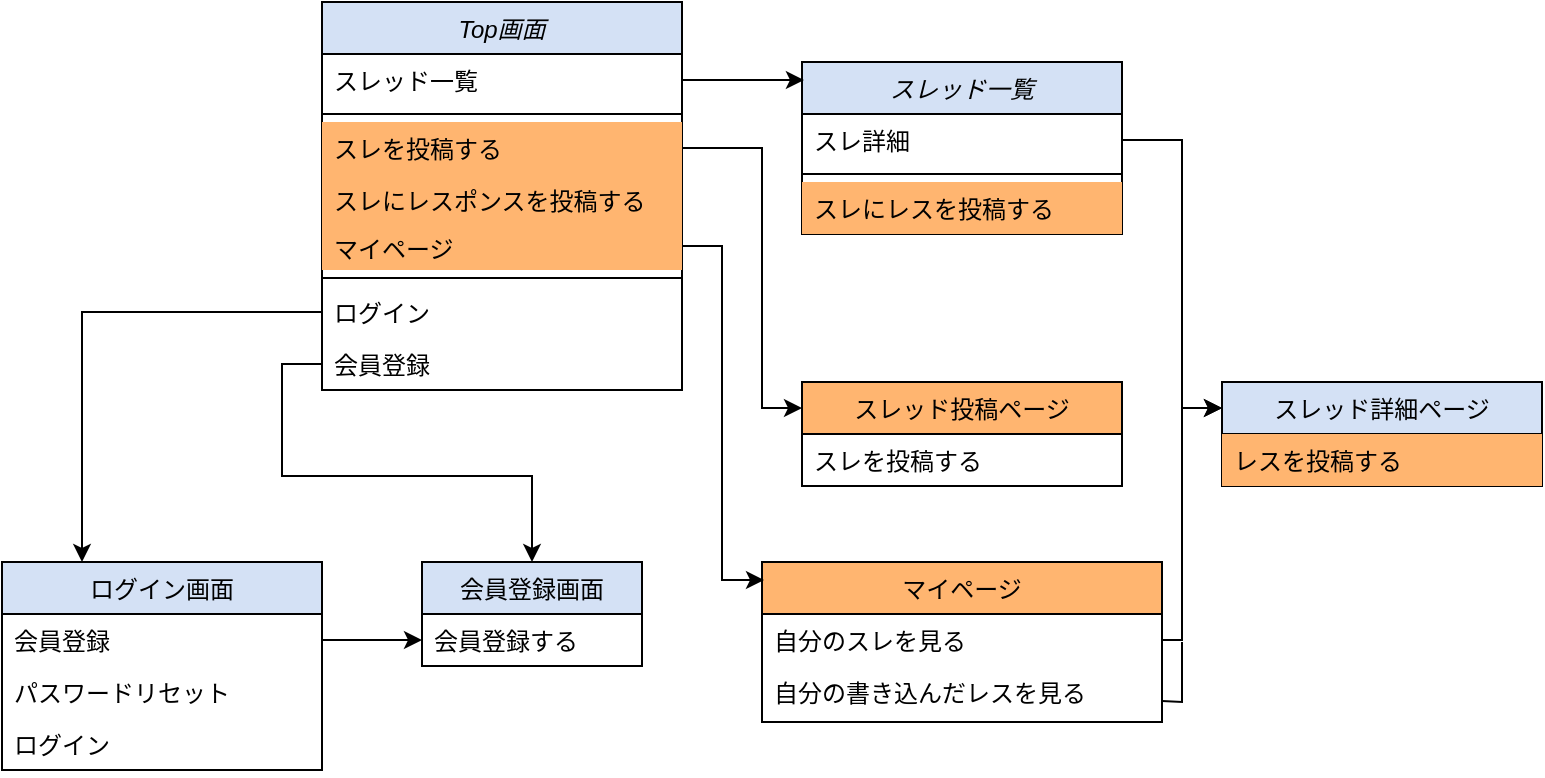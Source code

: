 <mxfile version="21.4.0" type="github">
  <diagram id="C5RBs43oDa-KdzZeNtuy" name="Page-1">
    <mxGraphModel dx="1034" dy="484" grid="1" gridSize="10" guides="1" tooltips="1" connect="1" arrows="1" fold="1" page="1" pageScale="1" pageWidth="827" pageHeight="1169" math="0" shadow="0">
      <root>
        <mxCell id="WIyWlLk6GJQsqaUBKTNV-0" />
        <mxCell id="WIyWlLk6GJQsqaUBKTNV-1" parent="WIyWlLk6GJQsqaUBKTNV-0" />
        <mxCell id="bl8yfyfB_bJRX0V0p2GD-0" value="Top画面" style="swimlane;fontStyle=2;align=center;verticalAlign=top;childLayout=stackLayout;horizontal=1;startSize=26;horizontalStack=0;resizeParent=1;resizeLast=0;collapsible=1;marginBottom=0;rounded=0;shadow=0;strokeWidth=1;fillColor=#D4E1F5;" vertex="1" parent="WIyWlLk6GJQsqaUBKTNV-1">
          <mxGeometry x="200" y="80" width="180" height="194" as="geometry">
            <mxRectangle x="220" y="80" width="160" height="26" as="alternateBounds" />
          </mxGeometry>
        </mxCell>
        <mxCell id="bl8yfyfB_bJRX0V0p2GD-1" value="スレッド一覧" style="text;align=left;verticalAlign=top;spacingLeft=4;spacingRight=4;overflow=hidden;rotatable=0;points=[[0,0.5],[1,0.5]];portConstraint=eastwest;" vertex="1" parent="bl8yfyfB_bJRX0V0p2GD-0">
          <mxGeometry y="26" width="180" height="26" as="geometry" />
        </mxCell>
        <mxCell id="bl8yfyfB_bJRX0V0p2GD-2" value="" style="line;html=1;strokeWidth=1;align=left;verticalAlign=middle;spacingTop=-1;spacingLeft=3;spacingRight=3;rotatable=0;labelPosition=right;points=[];portConstraint=eastwest;" vertex="1" parent="bl8yfyfB_bJRX0V0p2GD-0">
          <mxGeometry y="52" width="180" height="8" as="geometry" />
        </mxCell>
        <mxCell id="bl8yfyfB_bJRX0V0p2GD-3" value="スレを投稿する" style="text;align=left;verticalAlign=top;spacingLeft=4;spacingRight=4;overflow=hidden;rotatable=0;points=[[0,0.5],[1,0.5]];portConstraint=eastwest;fillColor=#FFB570;" vertex="1" parent="bl8yfyfB_bJRX0V0p2GD-0">
          <mxGeometry y="60" width="180" height="26" as="geometry" />
        </mxCell>
        <mxCell id="bl8yfyfB_bJRX0V0p2GD-4" value="スレにレスポンスを投稿する" style="text;align=left;verticalAlign=top;spacingLeft=4;spacingRight=4;overflow=hidden;rotatable=0;points=[[0,0.5],[1,0.5]];portConstraint=eastwest;rounded=0;shadow=0;html=0;fillColor=#FFB570;" vertex="1" parent="bl8yfyfB_bJRX0V0p2GD-0">
          <mxGeometry y="86" width="180" height="24" as="geometry" />
        </mxCell>
        <mxCell id="bl8yfyfB_bJRX0V0p2GD-5" value="マイページ" style="text;align=left;verticalAlign=top;spacingLeft=4;spacingRight=4;overflow=hidden;rotatable=0;points=[[0,0.5],[1,0.5]];portConstraint=eastwest;rounded=0;shadow=0;html=0;fillColor=#FFB570;" vertex="1" parent="bl8yfyfB_bJRX0V0p2GD-0">
          <mxGeometry y="110" width="180" height="24" as="geometry" />
        </mxCell>
        <mxCell id="bl8yfyfB_bJRX0V0p2GD-6" value="" style="line;html=1;strokeWidth=1;align=left;verticalAlign=middle;spacingTop=-1;spacingLeft=3;spacingRight=3;rotatable=0;labelPosition=right;points=[];portConstraint=eastwest;" vertex="1" parent="bl8yfyfB_bJRX0V0p2GD-0">
          <mxGeometry y="134" width="180" height="8" as="geometry" />
        </mxCell>
        <mxCell id="bl8yfyfB_bJRX0V0p2GD-7" value="ログイン" style="text;align=left;verticalAlign=top;spacingLeft=4;spacingRight=4;overflow=hidden;rotatable=0;points=[[0,0.5],[1,0.5]];portConstraint=eastwest;" vertex="1" parent="bl8yfyfB_bJRX0V0p2GD-0">
          <mxGeometry y="142" width="180" height="26" as="geometry" />
        </mxCell>
        <mxCell id="bl8yfyfB_bJRX0V0p2GD-8" value="会員登録" style="text;align=left;verticalAlign=top;spacingLeft=4;spacingRight=4;overflow=hidden;rotatable=0;points=[[0,0.5],[1,0.5]];portConstraint=eastwest;" vertex="1" parent="bl8yfyfB_bJRX0V0p2GD-0">
          <mxGeometry y="168" width="180" height="26" as="geometry" />
        </mxCell>
        <mxCell id="bl8yfyfB_bJRX0V0p2GD-9" value="ログイン画面" style="swimlane;fontStyle=0;align=center;verticalAlign=top;childLayout=stackLayout;horizontal=1;startSize=26;horizontalStack=0;resizeParent=1;resizeLast=0;collapsible=1;marginBottom=0;rounded=0;shadow=0;strokeWidth=1;fillColor=#D4E1F5;" vertex="1" parent="WIyWlLk6GJQsqaUBKTNV-1">
          <mxGeometry x="40" y="360" width="160" height="104" as="geometry">
            <mxRectangle x="130" y="380" width="160" height="26" as="alternateBounds" />
          </mxGeometry>
        </mxCell>
        <mxCell id="bl8yfyfB_bJRX0V0p2GD-10" value="会員登録" style="text;align=left;verticalAlign=top;spacingLeft=4;spacingRight=4;overflow=hidden;rotatable=0;points=[[0,0.5],[1,0.5]];portConstraint=eastwest;" vertex="1" parent="bl8yfyfB_bJRX0V0p2GD-9">
          <mxGeometry y="26" width="160" height="26" as="geometry" />
        </mxCell>
        <mxCell id="bl8yfyfB_bJRX0V0p2GD-11" value="パスワードリセット" style="text;align=left;verticalAlign=top;spacingLeft=4;spacingRight=4;overflow=hidden;rotatable=0;points=[[0,0.5],[1,0.5]];portConstraint=eastwest;rounded=0;shadow=0;html=0;" vertex="1" parent="bl8yfyfB_bJRX0V0p2GD-9">
          <mxGeometry y="52" width="160" height="26" as="geometry" />
        </mxCell>
        <mxCell id="bl8yfyfB_bJRX0V0p2GD-12" value="ログイン" style="text;align=left;verticalAlign=top;spacingLeft=4;spacingRight=4;overflow=hidden;rotatable=0;points=[[0,0.5],[1,0.5]];portConstraint=eastwest;rounded=0;shadow=0;html=0;" vertex="1" parent="bl8yfyfB_bJRX0V0p2GD-9">
          <mxGeometry y="78" width="160" height="26" as="geometry" />
        </mxCell>
        <mxCell id="bl8yfyfB_bJRX0V0p2GD-13" value="会員登録画面" style="swimlane;fontStyle=0;align=center;verticalAlign=top;childLayout=stackLayout;horizontal=1;startSize=26;horizontalStack=0;resizeParent=1;resizeLast=0;collapsible=1;marginBottom=0;rounded=0;shadow=0;strokeWidth=1;fillColor=#D4E1F5;" vertex="1" parent="WIyWlLk6GJQsqaUBKTNV-1">
          <mxGeometry x="250" y="360" width="110" height="52" as="geometry">
            <mxRectangle x="340" y="380" width="170" height="26" as="alternateBounds" />
          </mxGeometry>
        </mxCell>
        <mxCell id="bl8yfyfB_bJRX0V0p2GD-14" value="会員登録する" style="text;align=left;verticalAlign=top;spacingLeft=4;spacingRight=4;overflow=hidden;rotatable=0;points=[[0,0.5],[1,0.5]];portConstraint=eastwest;" vertex="1" parent="bl8yfyfB_bJRX0V0p2GD-13">
          <mxGeometry y="26" width="110" height="26" as="geometry" />
        </mxCell>
        <mxCell id="bl8yfyfB_bJRX0V0p2GD-15" value="スレッド投稿ページ" style="swimlane;fontStyle=0;align=center;verticalAlign=top;childLayout=stackLayout;horizontal=1;startSize=26;horizontalStack=0;resizeParent=1;resizeLast=0;collapsible=1;marginBottom=0;rounded=0;shadow=0;strokeWidth=1;fillColor=#FFB570;" vertex="1" parent="WIyWlLk6GJQsqaUBKTNV-1">
          <mxGeometry x="440" y="270" width="160" height="52" as="geometry">
            <mxRectangle x="440" y="80" width="160" height="26" as="alternateBounds" />
          </mxGeometry>
        </mxCell>
        <mxCell id="bl8yfyfB_bJRX0V0p2GD-16" value="スレを投稿する" style="text;align=left;verticalAlign=top;spacingLeft=4;spacingRight=4;overflow=hidden;rotatable=0;points=[[0,0.5],[1,0.5]];portConstraint=eastwest;" vertex="1" parent="bl8yfyfB_bJRX0V0p2GD-15">
          <mxGeometry y="26" width="160" height="26" as="geometry" />
        </mxCell>
        <mxCell id="bl8yfyfB_bJRX0V0p2GD-17" value="マイページ" style="swimlane;fontStyle=0;align=center;verticalAlign=top;childLayout=stackLayout;horizontal=1;startSize=26;horizontalStack=0;resizeParent=1;resizeLast=0;collapsible=1;marginBottom=0;rounded=0;shadow=0;strokeWidth=1;fillColor=#FFB570;" vertex="1" parent="WIyWlLk6GJQsqaUBKTNV-1">
          <mxGeometry x="420" y="360" width="200" height="80" as="geometry">
            <mxRectangle x="420" y="360" width="160" height="26" as="alternateBounds" />
          </mxGeometry>
        </mxCell>
        <mxCell id="bl8yfyfB_bJRX0V0p2GD-18" value="自分のスレを見る" style="text;align=left;verticalAlign=top;spacingLeft=4;spacingRight=4;overflow=hidden;rotatable=0;points=[[0,0.5],[1,0.5]];portConstraint=eastwest;" vertex="1" parent="bl8yfyfB_bJRX0V0p2GD-17">
          <mxGeometry y="26" width="200" height="26" as="geometry" />
        </mxCell>
        <mxCell id="bl8yfyfB_bJRX0V0p2GD-19" value="自分の書き込んだレスを見る" style="text;align=left;verticalAlign=top;spacingLeft=4;spacingRight=4;overflow=hidden;rotatable=0;points=[[0,0.5],[1,0.5]];portConstraint=eastwest;rounded=0;shadow=0;html=0;" vertex="1" parent="bl8yfyfB_bJRX0V0p2GD-17">
          <mxGeometry y="52" width="200" height="26" as="geometry" />
        </mxCell>
        <mxCell id="bl8yfyfB_bJRX0V0p2GD-20" value="" style="edgeStyle=none;orthogonalLoop=1;jettySize=auto;html=1;rounded=0;" edge="1" parent="WIyWlLk6GJQsqaUBKTNV-1">
          <mxGeometry width="80" relative="1" as="geometry">
            <mxPoint x="200" y="399" as="sourcePoint" />
            <mxPoint x="250" y="399" as="targetPoint" />
            <Array as="points">
              <mxPoint x="240" y="399" />
            </Array>
          </mxGeometry>
        </mxCell>
        <mxCell id="bl8yfyfB_bJRX0V0p2GD-21" value="" style="edgeStyle=none;orthogonalLoop=1;jettySize=auto;html=1;rounded=0;exitX=0;exitY=0.5;exitDx=0;exitDy=0;entryX=0.25;entryY=0;entryDx=0;entryDy=0;" edge="1" parent="WIyWlLk6GJQsqaUBKTNV-1" source="bl8yfyfB_bJRX0V0p2GD-7" target="bl8yfyfB_bJRX0V0p2GD-9">
          <mxGeometry width="100" relative="1" as="geometry">
            <mxPoint x="190" y="200" as="sourcePoint" />
            <mxPoint x="190" y="360" as="targetPoint" />
            <Array as="points">
              <mxPoint x="80" y="235" />
            </Array>
          </mxGeometry>
        </mxCell>
        <mxCell id="bl8yfyfB_bJRX0V0p2GD-22" style="edgeStyle=orthogonalEdgeStyle;rounded=0;orthogonalLoop=1;jettySize=auto;html=1;exitX=1;exitY=0.5;exitDx=0;exitDy=0;entryX=0.005;entryY=0.113;entryDx=0;entryDy=0;entryPerimeter=0;" edge="1" parent="WIyWlLk6GJQsqaUBKTNV-1" source="bl8yfyfB_bJRX0V0p2GD-5" target="bl8yfyfB_bJRX0V0p2GD-17">
          <mxGeometry relative="1" as="geometry">
            <Array as="points">
              <mxPoint x="400" y="202" />
              <mxPoint x="400" y="369" />
            </Array>
          </mxGeometry>
        </mxCell>
        <mxCell id="bl8yfyfB_bJRX0V0p2GD-23" style="edgeStyle=orthogonalEdgeStyle;rounded=0;orthogonalLoop=1;jettySize=auto;html=1;exitX=1;exitY=0.5;exitDx=0;exitDy=0;entryX=0;entryY=0.25;entryDx=0;entryDy=0;" edge="1" parent="WIyWlLk6GJQsqaUBKTNV-1" source="bl8yfyfB_bJRX0V0p2GD-3" target="bl8yfyfB_bJRX0V0p2GD-15">
          <mxGeometry relative="1" as="geometry">
            <mxPoint x="378.5" y="140" as="sourcePoint" />
            <mxPoint x="439.5" y="179" as="targetPoint" />
            <Array as="points">
              <mxPoint x="420" y="153" />
              <mxPoint x="420" y="283" />
            </Array>
          </mxGeometry>
        </mxCell>
        <mxCell id="bl8yfyfB_bJRX0V0p2GD-24" value="スレッド一覧" style="swimlane;fontStyle=2;align=center;verticalAlign=top;childLayout=stackLayout;horizontal=1;startSize=26;horizontalStack=0;resizeParent=1;resizeLast=0;collapsible=1;marginBottom=0;rounded=0;shadow=0;strokeWidth=1;fillColor=#D4E1F5;" vertex="1" parent="WIyWlLk6GJQsqaUBKTNV-1">
          <mxGeometry x="440" y="110" width="160" height="86" as="geometry">
            <mxRectangle x="220" y="80" width="160" height="26" as="alternateBounds" />
          </mxGeometry>
        </mxCell>
        <mxCell id="bl8yfyfB_bJRX0V0p2GD-25" value="スレ詳細" style="text;align=left;verticalAlign=top;spacingLeft=4;spacingRight=4;overflow=hidden;rotatable=0;points=[[0,0.5],[1,0.5]];portConstraint=eastwest;" vertex="1" parent="bl8yfyfB_bJRX0V0p2GD-24">
          <mxGeometry y="26" width="160" height="26" as="geometry" />
        </mxCell>
        <mxCell id="bl8yfyfB_bJRX0V0p2GD-26" value="" style="line;html=1;strokeWidth=1;align=left;verticalAlign=middle;spacingTop=-1;spacingLeft=3;spacingRight=3;rotatable=0;labelPosition=right;points=[];portConstraint=eastwest;" vertex="1" parent="bl8yfyfB_bJRX0V0p2GD-24">
          <mxGeometry y="52" width="160" height="8" as="geometry" />
        </mxCell>
        <mxCell id="bl8yfyfB_bJRX0V0p2GD-27" value="スレにレスを投稿する" style="text;align=left;verticalAlign=top;spacingLeft=4;spacingRight=4;overflow=hidden;rotatable=0;points=[[0,0.5],[1,0.5]];portConstraint=eastwest;fillColor=#FFB570;" vertex="1" parent="bl8yfyfB_bJRX0V0p2GD-24">
          <mxGeometry y="60" width="160" height="26" as="geometry" />
        </mxCell>
        <mxCell id="bl8yfyfB_bJRX0V0p2GD-28" value="スレッド詳細ページ" style="swimlane;fontStyle=0;align=center;verticalAlign=top;childLayout=stackLayout;horizontal=1;startSize=26;horizontalStack=0;resizeParent=1;resizeLast=0;collapsible=1;marginBottom=0;rounded=0;shadow=0;strokeWidth=1;fillColor=#D4E1F5;" vertex="1" parent="WIyWlLk6GJQsqaUBKTNV-1">
          <mxGeometry x="650" y="270" width="160" height="52" as="geometry">
            <mxRectangle x="440" y="80" width="160" height="26" as="alternateBounds" />
          </mxGeometry>
        </mxCell>
        <mxCell id="bl8yfyfB_bJRX0V0p2GD-29" value="レスを投稿する" style="text;align=left;verticalAlign=top;spacingLeft=4;spacingRight=4;overflow=hidden;rotatable=0;points=[[0,0.5],[1,0.5]];portConstraint=eastwest;fillColor=#FFB570;" vertex="1" parent="bl8yfyfB_bJRX0V0p2GD-28">
          <mxGeometry y="26" width="160" height="26" as="geometry" />
        </mxCell>
        <mxCell id="bl8yfyfB_bJRX0V0p2GD-30" style="edgeStyle=orthogonalEdgeStyle;rounded=0;orthogonalLoop=1;jettySize=auto;html=1;exitX=1;exitY=0.5;exitDx=0;exitDy=0;entryX=0;entryY=0.25;entryDx=0;entryDy=0;" edge="1" parent="WIyWlLk6GJQsqaUBKTNV-1" source="bl8yfyfB_bJRX0V0p2GD-25" target="bl8yfyfB_bJRX0V0p2GD-28">
          <mxGeometry relative="1" as="geometry">
            <Array as="points">
              <mxPoint x="630" y="149" />
              <mxPoint x="630" y="283" />
            </Array>
          </mxGeometry>
        </mxCell>
        <mxCell id="bl8yfyfB_bJRX0V0p2GD-31" style="edgeStyle=orthogonalEdgeStyle;rounded=0;orthogonalLoop=1;jettySize=auto;html=1;exitX=1;exitY=0.5;exitDx=0;exitDy=0;entryX=0.006;entryY=0.105;entryDx=0;entryDy=0;entryPerimeter=0;" edge="1" parent="WIyWlLk6GJQsqaUBKTNV-1" source="bl8yfyfB_bJRX0V0p2GD-1" target="bl8yfyfB_bJRX0V0p2GD-24">
          <mxGeometry relative="1" as="geometry" />
        </mxCell>
        <mxCell id="bl8yfyfB_bJRX0V0p2GD-32" style="edgeStyle=orthogonalEdgeStyle;rounded=0;orthogonalLoop=1;jettySize=auto;html=1;exitX=0;exitY=0.5;exitDx=0;exitDy=0;entryX=0.5;entryY=0;entryDx=0;entryDy=0;" edge="1" parent="WIyWlLk6GJQsqaUBKTNV-1" source="bl8yfyfB_bJRX0V0p2GD-8" target="bl8yfyfB_bJRX0V0p2GD-13">
          <mxGeometry relative="1" as="geometry" />
        </mxCell>
        <mxCell id="bl8yfyfB_bJRX0V0p2GD-33" style="edgeStyle=orthogonalEdgeStyle;rounded=0;orthogonalLoop=1;jettySize=auto;html=1;exitX=1;exitY=0.5;exitDx=0;exitDy=0;entryX=0;entryY=0.25;entryDx=0;entryDy=0;" edge="1" parent="WIyWlLk6GJQsqaUBKTNV-1" source="bl8yfyfB_bJRX0V0p2GD-18" target="bl8yfyfB_bJRX0V0p2GD-28">
          <mxGeometry relative="1" as="geometry">
            <Array as="points">
              <mxPoint x="630" y="399" />
              <mxPoint x="630" y="283" />
            </Array>
          </mxGeometry>
        </mxCell>
        <mxCell id="bl8yfyfB_bJRX0V0p2GD-34" value="" style="endArrow=none;html=1;rounded=0;" edge="1" parent="WIyWlLk6GJQsqaUBKTNV-1" source="bl8yfyfB_bJRX0V0p2GD-19">
          <mxGeometry width="50" height="50" relative="1" as="geometry">
            <mxPoint x="620" y="430" as="sourcePoint" />
            <mxPoint x="630" y="400" as="targetPoint" />
            <Array as="points">
              <mxPoint x="630" y="430" />
            </Array>
          </mxGeometry>
        </mxCell>
      </root>
    </mxGraphModel>
  </diagram>
</mxfile>

